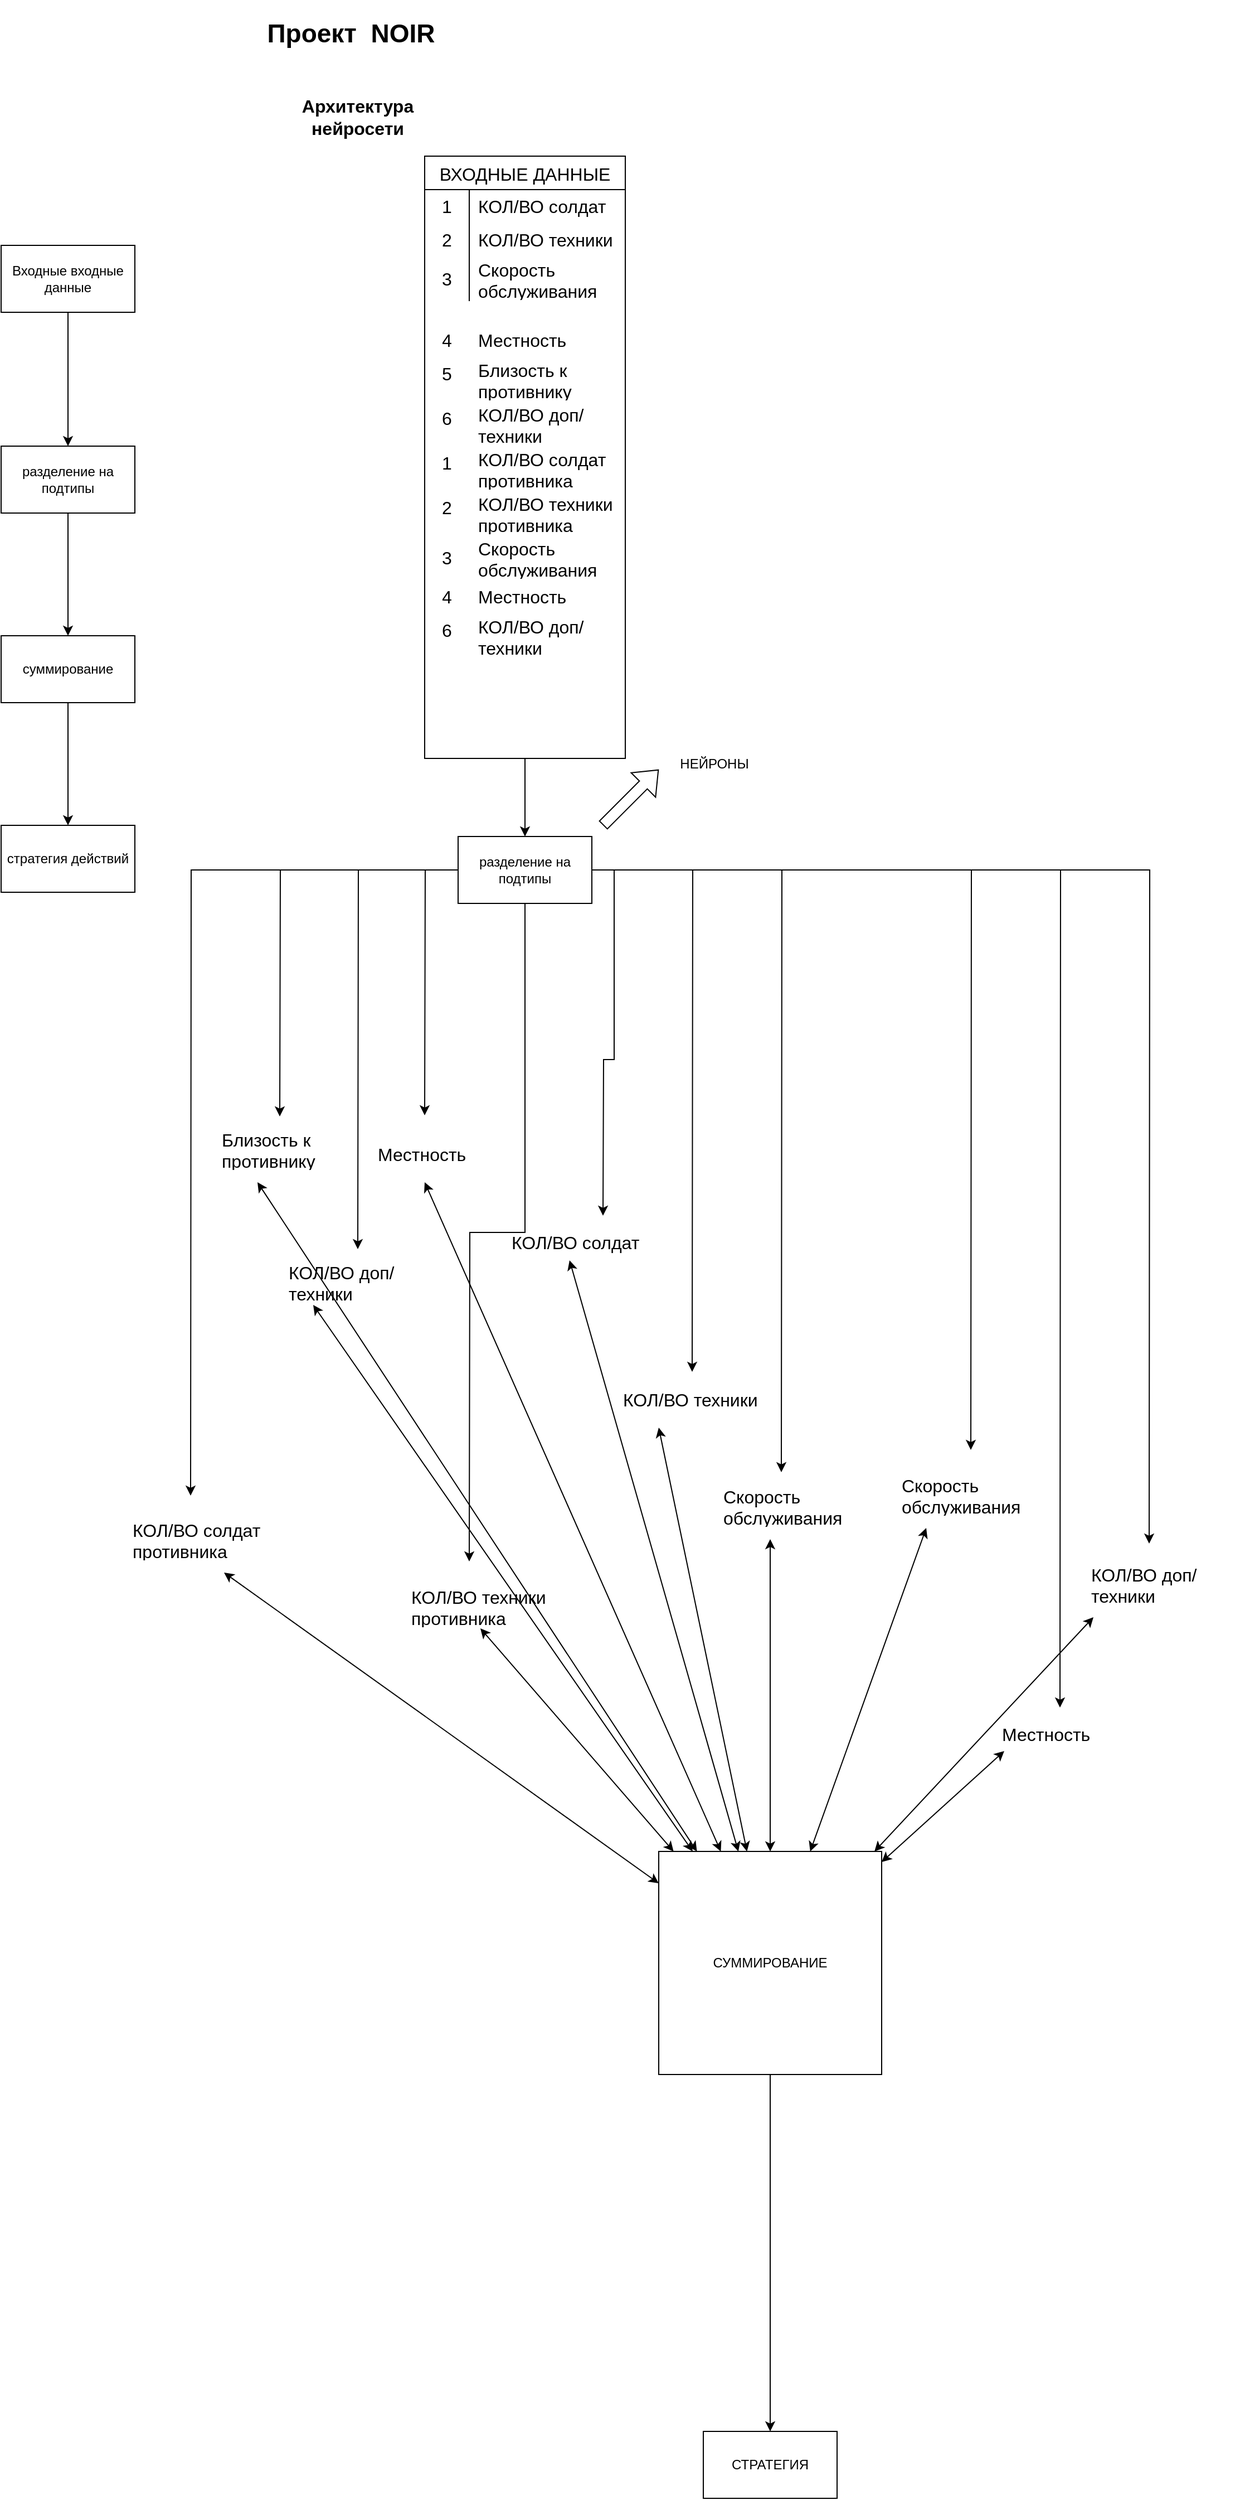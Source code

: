<mxfile version="23.0.2" type="device">
  <diagram name="Страница — 1" id="a1_RVUIByoCE8yIeBbWG">
    <mxGraphModel dx="1307" dy="861" grid="1" gridSize="10" guides="1" tooltips="1" connect="1" arrows="1" fold="1" page="1" pageScale="1" pageWidth="827" pageHeight="1169" math="0" shadow="0">
      <root>
        <mxCell id="0" />
        <mxCell id="1" parent="0" />
        <mxCell id="GUDZukZb5PEDSsjgiZrm-1" value="Проект&amp;nbsp; NOIR" style="text;html=1;strokeColor=none;fillColor=none;align=center;verticalAlign=middle;whiteSpace=wrap;rounded=0;fontSize=23;fontStyle=1" vertex="1" parent="1">
          <mxGeometry x="291" y="40" width="246" height="60" as="geometry" />
        </mxCell>
        <mxCell id="GUDZukZb5PEDSsjgiZrm-2" value="Архитектура нейросети" style="text;html=1;strokeColor=none;fillColor=none;align=center;verticalAlign=middle;whiteSpace=wrap;rounded=0;fontSize=16;fontStyle=1" vertex="1" parent="1">
          <mxGeometry x="330" y="130" width="180" height="30" as="geometry" />
        </mxCell>
        <mxCell id="GUDZukZb5PEDSsjgiZrm-3" value="Входные входные данные" style="rounded=0;whiteSpace=wrap;html=1;" vertex="1" parent="1">
          <mxGeometry x="100" y="260" width="120" height="60" as="geometry" />
        </mxCell>
        <mxCell id="GUDZukZb5PEDSsjgiZrm-4" value="" style="endArrow=classic;html=1;rounded=0;" edge="1" parent="1" source="GUDZukZb5PEDSsjgiZrm-3">
          <mxGeometry width="50" height="50" relative="1" as="geometry">
            <mxPoint x="390" y="450" as="sourcePoint" />
            <mxPoint x="160" y="440" as="targetPoint" />
          </mxGeometry>
        </mxCell>
        <mxCell id="GUDZukZb5PEDSsjgiZrm-5" value="разделение на подтипы" style="rounded=0;whiteSpace=wrap;html=1;" vertex="1" parent="1">
          <mxGeometry x="100" y="440" width="120" height="60" as="geometry" />
        </mxCell>
        <mxCell id="GUDZukZb5PEDSsjgiZrm-6" value="" style="endArrow=classic;html=1;rounded=0;" edge="1" parent="1" source="GUDZukZb5PEDSsjgiZrm-5">
          <mxGeometry width="50" height="50" relative="1" as="geometry">
            <mxPoint x="160" y="490" as="sourcePoint" />
            <mxPoint x="160" y="610" as="targetPoint" />
          </mxGeometry>
        </mxCell>
        <mxCell id="GUDZukZb5PEDSsjgiZrm-7" value="суммирование" style="rounded=0;whiteSpace=wrap;html=1;" vertex="1" parent="1">
          <mxGeometry x="100" y="610" width="120" height="60" as="geometry" />
        </mxCell>
        <mxCell id="GUDZukZb5PEDSsjgiZrm-8" value="" style="endArrow=classic;html=1;rounded=0;" edge="1" parent="1" source="GUDZukZb5PEDSsjgiZrm-7">
          <mxGeometry width="50" height="50" relative="1" as="geometry">
            <mxPoint x="160" y="660" as="sourcePoint" />
            <mxPoint x="160" y="780" as="targetPoint" />
          </mxGeometry>
        </mxCell>
        <mxCell id="GUDZukZb5PEDSsjgiZrm-9" value="стратегия действий" style="rounded=0;whiteSpace=wrap;html=1;" vertex="1" parent="1">
          <mxGeometry x="100" y="780" width="120" height="60" as="geometry" />
        </mxCell>
        <mxCell id="GUDZukZb5PEDSsjgiZrm-41" style="edgeStyle=orthogonalEdgeStyle;rounded=0;orthogonalLoop=1;jettySize=auto;html=1;" edge="1" parent="1" source="GUDZukZb5PEDSsjgiZrm-10" target="GUDZukZb5PEDSsjgiZrm-42">
          <mxGeometry relative="1" as="geometry">
            <mxPoint x="570" y="790" as="targetPoint" />
          </mxGeometry>
        </mxCell>
        <mxCell id="GUDZukZb5PEDSsjgiZrm-10" value="ВХОДНЫЕ ДАННЫЕ" style="shape=table;startSize=30;container=1;collapsible=0;childLayout=tableLayout;fixedRows=1;rowLines=0;fontStyle=0;strokeColor=default;fontSize=16;" vertex="1" parent="1">
          <mxGeometry x="480" y="180" width="180" height="540" as="geometry" />
        </mxCell>
        <mxCell id="GUDZukZb5PEDSsjgiZrm-11" value="" style="shape=tableRow;horizontal=0;startSize=0;swimlaneHead=0;swimlaneBody=0;top=0;left=0;bottom=0;right=0;collapsible=0;dropTarget=0;fillColor=none;points=[[0,0.5],[1,0.5]];portConstraint=eastwest;strokeColor=inherit;fontSize=16;" vertex="1" parent="GUDZukZb5PEDSsjgiZrm-10">
          <mxGeometry y="30" width="180" height="30" as="geometry" />
        </mxCell>
        <mxCell id="GUDZukZb5PEDSsjgiZrm-12" value="1" style="shape=partialRectangle;html=1;whiteSpace=wrap;connectable=0;fillColor=none;top=0;left=0;bottom=0;right=0;overflow=hidden;pointerEvents=1;strokeColor=inherit;fontSize=16;" vertex="1" parent="GUDZukZb5PEDSsjgiZrm-11">
          <mxGeometry width="40" height="30" as="geometry">
            <mxRectangle width="40" height="30" as="alternateBounds" />
          </mxGeometry>
        </mxCell>
        <mxCell id="GUDZukZb5PEDSsjgiZrm-13" value="КОЛ/ВО солдат" style="shape=partialRectangle;html=1;whiteSpace=wrap;connectable=0;fillColor=none;top=0;left=0;bottom=0;right=0;align=left;spacingLeft=6;overflow=hidden;strokeColor=inherit;fontSize=16;" vertex="1" parent="GUDZukZb5PEDSsjgiZrm-11">
          <mxGeometry x="40" width="140" height="30" as="geometry">
            <mxRectangle width="140" height="30" as="alternateBounds" />
          </mxGeometry>
        </mxCell>
        <mxCell id="GUDZukZb5PEDSsjgiZrm-14" value="" style="shape=tableRow;horizontal=0;startSize=0;swimlaneHead=0;swimlaneBody=0;top=0;left=0;bottom=0;right=0;collapsible=0;dropTarget=0;fillColor=none;points=[[0,0.5],[1,0.5]];portConstraint=eastwest;strokeColor=inherit;fontSize=16;" vertex="1" parent="GUDZukZb5PEDSsjgiZrm-10">
          <mxGeometry y="60" width="180" height="30" as="geometry" />
        </mxCell>
        <mxCell id="GUDZukZb5PEDSsjgiZrm-15" value="2" style="shape=partialRectangle;html=1;whiteSpace=wrap;connectable=0;fillColor=none;top=0;left=0;bottom=0;right=0;overflow=hidden;strokeColor=inherit;fontSize=16;" vertex="1" parent="GUDZukZb5PEDSsjgiZrm-14">
          <mxGeometry width="40" height="30" as="geometry">
            <mxRectangle width="40" height="30" as="alternateBounds" />
          </mxGeometry>
        </mxCell>
        <mxCell id="GUDZukZb5PEDSsjgiZrm-16" value="КОЛ/ВО техники" style="shape=partialRectangle;html=1;whiteSpace=wrap;connectable=0;fillColor=none;top=0;left=0;bottom=0;right=0;align=left;spacingLeft=6;overflow=hidden;strokeColor=inherit;fontSize=16;" vertex="1" parent="GUDZukZb5PEDSsjgiZrm-14">
          <mxGeometry x="40" width="140" height="30" as="geometry">
            <mxRectangle width="140" height="30" as="alternateBounds" />
          </mxGeometry>
        </mxCell>
        <mxCell id="GUDZukZb5PEDSsjgiZrm-17" value="" style="shape=tableRow;horizontal=0;startSize=0;swimlaneHead=0;swimlaneBody=0;top=0;left=0;bottom=0;right=0;collapsible=0;dropTarget=0;fillColor=none;points=[[0,0.5],[1,0.5]];portConstraint=eastwest;strokeColor=inherit;fontSize=16;" vertex="1" parent="GUDZukZb5PEDSsjgiZrm-10">
          <mxGeometry y="90" width="180" height="40" as="geometry" />
        </mxCell>
        <mxCell id="GUDZukZb5PEDSsjgiZrm-18" value="3" style="shape=partialRectangle;html=1;whiteSpace=wrap;connectable=0;fillColor=none;top=0;left=0;bottom=0;right=0;overflow=hidden;strokeColor=inherit;fontSize=16;" vertex="1" parent="GUDZukZb5PEDSsjgiZrm-17">
          <mxGeometry width="40" height="40" as="geometry">
            <mxRectangle width="40" height="40" as="alternateBounds" />
          </mxGeometry>
        </mxCell>
        <mxCell id="GUDZukZb5PEDSsjgiZrm-19" value="Скорость обслуживания" style="shape=partialRectangle;html=1;whiteSpace=wrap;connectable=0;fillColor=none;top=0;left=0;bottom=0;right=0;align=left;spacingLeft=6;overflow=hidden;strokeColor=inherit;fontSize=16;" vertex="1" parent="GUDZukZb5PEDSsjgiZrm-17">
          <mxGeometry x="40" width="140" height="40" as="geometry">
            <mxRectangle width="140" height="40" as="alternateBounds" />
          </mxGeometry>
        </mxCell>
        <mxCell id="GUDZukZb5PEDSsjgiZrm-20" value="4" style="shape=partialRectangle;html=1;whiteSpace=wrap;connectable=0;fillColor=none;top=0;left=0;bottom=0;right=0;overflow=hidden;strokeColor=inherit;fontSize=16;" vertex="1" parent="1">
          <mxGeometry x="480" y="330" width="40" height="30" as="geometry">
            <mxRectangle width="40" height="30" as="alternateBounds" />
          </mxGeometry>
        </mxCell>
        <mxCell id="GUDZukZb5PEDSsjgiZrm-21" value="Местность&amp;nbsp;" style="shape=partialRectangle;html=1;whiteSpace=wrap;connectable=0;fillColor=none;top=0;left=0;bottom=0;right=0;align=left;spacingLeft=6;overflow=hidden;strokeColor=inherit;fontSize=16;" vertex="1" parent="1">
          <mxGeometry x="520" y="330" width="140" height="30" as="geometry">
            <mxRectangle width="140" height="30" as="alternateBounds" />
          </mxGeometry>
        </mxCell>
        <mxCell id="GUDZukZb5PEDSsjgiZrm-23" value="5" style="shape=partialRectangle;html=1;whiteSpace=wrap;connectable=0;fillColor=none;top=0;left=0;bottom=0;right=0;overflow=hidden;strokeColor=inherit;fontSize=16;" vertex="1" parent="1">
          <mxGeometry x="480" y="360" width="40" height="30" as="geometry">
            <mxRectangle width="40" height="30" as="alternateBounds" />
          </mxGeometry>
        </mxCell>
        <mxCell id="GUDZukZb5PEDSsjgiZrm-24" value="Близость к противнику" style="shape=partialRectangle;html=1;whiteSpace=wrap;connectable=0;fillColor=none;top=0;left=0;bottom=0;right=0;align=left;spacingLeft=6;overflow=hidden;strokeColor=inherit;fontSize=16;" vertex="1" parent="1">
          <mxGeometry x="520" y="360" width="140" height="40" as="geometry">
            <mxRectangle width="140" height="30" as="alternateBounds" />
          </mxGeometry>
        </mxCell>
        <mxCell id="GUDZukZb5PEDSsjgiZrm-25" value="6" style="shape=partialRectangle;html=1;whiteSpace=wrap;connectable=0;fillColor=none;top=0;left=0;bottom=0;right=0;overflow=hidden;strokeColor=inherit;fontSize=16;" vertex="1" parent="1">
          <mxGeometry x="480" y="400" width="40" height="30" as="geometry">
            <mxRectangle width="40" height="30" as="alternateBounds" />
          </mxGeometry>
        </mxCell>
        <mxCell id="GUDZukZb5PEDSsjgiZrm-26" value="КОЛ/ВО доп/техники" style="shape=partialRectangle;html=1;whiteSpace=wrap;connectable=0;fillColor=none;top=0;left=0;bottom=0;right=0;align=left;spacingLeft=6;overflow=hidden;strokeColor=inherit;fontSize=16;" vertex="1" parent="1">
          <mxGeometry x="520" y="400" width="140" height="40" as="geometry">
            <mxRectangle width="140" height="30" as="alternateBounds" />
          </mxGeometry>
        </mxCell>
        <mxCell id="GUDZukZb5PEDSsjgiZrm-31" value="1" style="shape=partialRectangle;html=1;whiteSpace=wrap;connectable=0;fillColor=none;top=0;left=0;bottom=0;right=0;overflow=hidden;pointerEvents=1;strokeColor=inherit;fontSize=16;" vertex="1" parent="1">
          <mxGeometry x="480" y="440" width="40" height="30" as="geometry">
            <mxRectangle width="40" height="30" as="alternateBounds" />
          </mxGeometry>
        </mxCell>
        <mxCell id="GUDZukZb5PEDSsjgiZrm-32" value="КОЛ/ВО солдат противника" style="shape=partialRectangle;html=1;whiteSpace=wrap;connectable=0;fillColor=none;top=0;left=0;bottom=0;right=0;align=left;spacingLeft=6;overflow=hidden;strokeColor=inherit;fontSize=16;" vertex="1" parent="1">
          <mxGeometry x="520" y="440" width="140" height="40" as="geometry">
            <mxRectangle width="140" height="30" as="alternateBounds" />
          </mxGeometry>
        </mxCell>
        <mxCell id="GUDZukZb5PEDSsjgiZrm-33" value="2" style="shape=partialRectangle;html=1;whiteSpace=wrap;connectable=0;fillColor=none;top=0;left=0;bottom=0;right=0;overflow=hidden;strokeColor=inherit;fontSize=16;" vertex="1" parent="1">
          <mxGeometry x="480" y="480" width="40" height="30" as="geometry">
            <mxRectangle width="40" height="30" as="alternateBounds" />
          </mxGeometry>
        </mxCell>
        <mxCell id="GUDZukZb5PEDSsjgiZrm-34" value="КОЛ/ВО техники противника" style="shape=partialRectangle;html=1;whiteSpace=wrap;connectable=0;fillColor=none;top=0;left=0;bottom=0;right=0;align=left;spacingLeft=6;overflow=hidden;strokeColor=inherit;fontSize=16;" vertex="1" parent="1">
          <mxGeometry x="520" y="480" width="140" height="40" as="geometry">
            <mxRectangle width="140" height="30" as="alternateBounds" />
          </mxGeometry>
        </mxCell>
        <mxCell id="GUDZukZb5PEDSsjgiZrm-35" value="3" style="shape=partialRectangle;html=1;whiteSpace=wrap;connectable=0;fillColor=none;top=0;left=0;bottom=0;right=0;overflow=hidden;strokeColor=inherit;fontSize=16;" vertex="1" parent="1">
          <mxGeometry x="480" y="520" width="40" height="40" as="geometry">
            <mxRectangle width="40" height="40" as="alternateBounds" />
          </mxGeometry>
        </mxCell>
        <mxCell id="GUDZukZb5PEDSsjgiZrm-36" value="Скорость обслуживания" style="shape=partialRectangle;html=1;whiteSpace=wrap;connectable=0;fillColor=none;top=0;left=0;bottom=0;right=0;align=left;spacingLeft=6;overflow=hidden;strokeColor=inherit;fontSize=16;" vertex="1" parent="1">
          <mxGeometry x="520" y="520" width="140" height="40" as="geometry">
            <mxRectangle width="140" height="40" as="alternateBounds" />
          </mxGeometry>
        </mxCell>
        <mxCell id="GUDZukZb5PEDSsjgiZrm-37" value="4" style="shape=partialRectangle;html=1;whiteSpace=wrap;connectable=0;fillColor=none;top=0;left=0;bottom=0;right=0;overflow=hidden;strokeColor=inherit;fontSize=16;" vertex="1" parent="1">
          <mxGeometry x="480" y="560" width="40" height="30" as="geometry">
            <mxRectangle width="40" height="30" as="alternateBounds" />
          </mxGeometry>
        </mxCell>
        <mxCell id="GUDZukZb5PEDSsjgiZrm-38" value="Местность&amp;nbsp;" style="shape=partialRectangle;html=1;whiteSpace=wrap;connectable=0;fillColor=none;top=0;left=0;bottom=0;right=0;align=left;spacingLeft=6;overflow=hidden;strokeColor=inherit;fontSize=16;" vertex="1" parent="1">
          <mxGeometry x="520" y="560" width="140" height="30" as="geometry">
            <mxRectangle width="140" height="30" as="alternateBounds" />
          </mxGeometry>
        </mxCell>
        <mxCell id="GUDZukZb5PEDSsjgiZrm-39" value="6" style="shape=partialRectangle;html=1;whiteSpace=wrap;connectable=0;fillColor=none;top=0;left=0;bottom=0;right=0;overflow=hidden;strokeColor=inherit;fontSize=16;" vertex="1" parent="1">
          <mxGeometry x="480" y="590" width="40" height="30" as="geometry">
            <mxRectangle width="40" height="30" as="alternateBounds" />
          </mxGeometry>
        </mxCell>
        <mxCell id="GUDZukZb5PEDSsjgiZrm-40" value="КОЛ/ВО доп/техники противника" style="shape=partialRectangle;html=1;whiteSpace=wrap;connectable=0;fillColor=none;top=0;left=0;bottom=0;right=0;align=left;spacingLeft=6;overflow=hidden;strokeColor=inherit;fontSize=16;" vertex="1" parent="1">
          <mxGeometry x="520" y="590" width="140" height="40" as="geometry">
            <mxRectangle width="140" height="30" as="alternateBounds" />
          </mxGeometry>
        </mxCell>
        <mxCell id="GUDZukZb5PEDSsjgiZrm-43" style="edgeStyle=orthogonalEdgeStyle;rounded=0;orthogonalLoop=1;jettySize=auto;html=1;" edge="1" parent="1" source="GUDZukZb5PEDSsjgiZrm-42">
          <mxGeometry relative="1" as="geometry">
            <mxPoint x="350" y="1041" as="targetPoint" />
          </mxGeometry>
        </mxCell>
        <mxCell id="GUDZukZb5PEDSsjgiZrm-44" style="edgeStyle=orthogonalEdgeStyle;rounded=0;orthogonalLoop=1;jettySize=auto;html=1;" edge="1" parent="1" source="GUDZukZb5PEDSsjgiZrm-42">
          <mxGeometry relative="1" as="geometry">
            <mxPoint x="420" y="1160" as="targetPoint" />
          </mxGeometry>
        </mxCell>
        <mxCell id="GUDZukZb5PEDSsjgiZrm-45" style="edgeStyle=orthogonalEdgeStyle;rounded=0;orthogonalLoop=1;jettySize=auto;html=1;" edge="1" parent="1" source="GUDZukZb5PEDSsjgiZrm-42">
          <mxGeometry relative="1" as="geometry">
            <mxPoint x="480" y="1040" as="targetPoint" />
          </mxGeometry>
        </mxCell>
        <mxCell id="GUDZukZb5PEDSsjgiZrm-46" style="edgeStyle=orthogonalEdgeStyle;rounded=0;orthogonalLoop=1;jettySize=auto;html=1;" edge="1" parent="1" source="GUDZukZb5PEDSsjgiZrm-42">
          <mxGeometry relative="1" as="geometry">
            <mxPoint x="800" y="1360" as="targetPoint" />
          </mxGeometry>
        </mxCell>
        <mxCell id="GUDZukZb5PEDSsjgiZrm-47" style="edgeStyle=orthogonalEdgeStyle;rounded=0;orthogonalLoop=1;jettySize=auto;html=1;" edge="1" parent="1" source="GUDZukZb5PEDSsjgiZrm-42">
          <mxGeometry relative="1" as="geometry">
            <mxPoint x="720" y="1270" as="targetPoint" />
          </mxGeometry>
        </mxCell>
        <mxCell id="GUDZukZb5PEDSsjgiZrm-48" style="edgeStyle=orthogonalEdgeStyle;rounded=0;orthogonalLoop=1;jettySize=auto;html=1;" edge="1" parent="1" source="GUDZukZb5PEDSsjgiZrm-42">
          <mxGeometry relative="1" as="geometry">
            <mxPoint x="640" y="1130" as="targetPoint" />
          </mxGeometry>
        </mxCell>
        <mxCell id="GUDZukZb5PEDSsjgiZrm-55" style="edgeStyle=orthogonalEdgeStyle;rounded=0;orthogonalLoop=1;jettySize=auto;html=1;" edge="1" parent="1" source="GUDZukZb5PEDSsjgiZrm-42">
          <mxGeometry relative="1" as="geometry">
            <mxPoint x="270" y="1381" as="targetPoint" />
          </mxGeometry>
        </mxCell>
        <mxCell id="GUDZukZb5PEDSsjgiZrm-56" style="edgeStyle=orthogonalEdgeStyle;rounded=0;orthogonalLoop=1;jettySize=auto;html=1;" edge="1" parent="1" source="GUDZukZb5PEDSsjgiZrm-42">
          <mxGeometry relative="1" as="geometry">
            <mxPoint x="520" y="1440" as="targetPoint" />
          </mxGeometry>
        </mxCell>
        <mxCell id="GUDZukZb5PEDSsjgiZrm-57" style="edgeStyle=orthogonalEdgeStyle;rounded=0;orthogonalLoop=1;jettySize=auto;html=1;" edge="1" parent="1" source="GUDZukZb5PEDSsjgiZrm-42">
          <mxGeometry relative="1" as="geometry">
            <mxPoint x="970" y="1340" as="targetPoint" />
          </mxGeometry>
        </mxCell>
        <mxCell id="GUDZukZb5PEDSsjgiZrm-58" style="edgeStyle=orthogonalEdgeStyle;rounded=0;orthogonalLoop=1;jettySize=auto;html=1;" edge="1" parent="1" source="GUDZukZb5PEDSsjgiZrm-42">
          <mxGeometry relative="1" as="geometry">
            <mxPoint x="1130" y="1424" as="targetPoint" />
          </mxGeometry>
        </mxCell>
        <mxCell id="GUDZukZb5PEDSsjgiZrm-59" style="edgeStyle=orthogonalEdgeStyle;rounded=0;orthogonalLoop=1;jettySize=auto;html=1;" edge="1" parent="1" source="GUDZukZb5PEDSsjgiZrm-42">
          <mxGeometry relative="1" as="geometry">
            <mxPoint x="1050" y="1571" as="targetPoint" />
          </mxGeometry>
        </mxCell>
        <mxCell id="GUDZukZb5PEDSsjgiZrm-42" value="разделение на подтипы" style="rounded=0;whiteSpace=wrap;html=1;" vertex="1" parent="1">
          <mxGeometry x="510" y="790" width="120" height="60" as="geometry" />
        </mxCell>
        <mxCell id="GUDZukZb5PEDSsjgiZrm-49" value="КОЛ/ВО солдат" style="shape=partialRectangle;html=1;whiteSpace=wrap;connectable=0;fillColor=none;top=0;left=0;bottom=0;right=0;align=left;spacingLeft=6;overflow=hidden;strokeColor=inherit;fontSize=16;" vertex="1" parent="1">
          <mxGeometry x="550" y="1139" width="140" height="30" as="geometry">
            <mxRectangle width="140" height="30" as="alternateBounds" />
          </mxGeometry>
        </mxCell>
        <mxCell id="GUDZukZb5PEDSsjgiZrm-50" value="КОЛ/ВО техники" style="shape=partialRectangle;html=1;whiteSpace=wrap;connectable=0;fillColor=none;top=0;left=0;bottom=0;right=0;align=left;spacingLeft=6;overflow=hidden;strokeColor=inherit;fontSize=16;" vertex="1" parent="1">
          <mxGeometry x="650" y="1280" width="140" height="30" as="geometry">
            <mxRectangle width="140" height="30" as="alternateBounds" />
          </mxGeometry>
        </mxCell>
        <mxCell id="GUDZukZb5PEDSsjgiZrm-51" value="Скорость обслуживания" style="shape=partialRectangle;html=1;whiteSpace=wrap;connectable=0;fillColor=none;top=0;left=0;bottom=0;right=0;align=left;spacingLeft=6;overflow=hidden;strokeColor=inherit;fontSize=16;" vertex="1" parent="1">
          <mxGeometry x="740" y="1370" width="140" height="40" as="geometry">
            <mxRectangle width="140" height="40" as="alternateBounds" />
          </mxGeometry>
        </mxCell>
        <mxCell id="GUDZukZb5PEDSsjgiZrm-52" value="Местность&amp;nbsp;" style="shape=partialRectangle;html=1;whiteSpace=wrap;connectable=0;fillColor=none;top=0;left=0;bottom=0;right=0;align=left;spacingLeft=6;overflow=hidden;strokeColor=inherit;fontSize=16;" vertex="1" parent="1">
          <mxGeometry x="430" y="1060" width="140" height="30" as="geometry">
            <mxRectangle width="140" height="30" as="alternateBounds" />
          </mxGeometry>
        </mxCell>
        <mxCell id="GUDZukZb5PEDSsjgiZrm-53" value="Близость к противнику" style="shape=partialRectangle;html=1;whiteSpace=wrap;connectable=0;fillColor=none;top=0;left=0;bottom=0;right=0;align=left;spacingLeft=6;overflow=hidden;strokeColor=inherit;fontSize=16;" vertex="1" parent="1">
          <mxGeometry x="290" y="1050" width="140" height="40" as="geometry">
            <mxRectangle width="140" height="30" as="alternateBounds" />
          </mxGeometry>
        </mxCell>
        <mxCell id="GUDZukZb5PEDSsjgiZrm-54" value="КОЛ/ВО доп/техники" style="shape=partialRectangle;html=1;whiteSpace=wrap;connectable=0;fillColor=none;top=0;left=0;bottom=0;right=0;align=left;spacingLeft=6;overflow=hidden;strokeColor=inherit;fontSize=16;" vertex="1" parent="1">
          <mxGeometry x="350" y="1169" width="140" height="40" as="geometry">
            <mxRectangle width="140" height="30" as="alternateBounds" />
          </mxGeometry>
        </mxCell>
        <mxCell id="GUDZukZb5PEDSsjgiZrm-61" value="КОЛ/ВО солдат противника" style="shape=partialRectangle;html=1;whiteSpace=wrap;connectable=0;fillColor=none;top=0;left=0;bottom=0;right=0;align=left;spacingLeft=6;overflow=hidden;strokeColor=inherit;fontSize=16;" vertex="1" parent="1">
          <mxGeometry x="210" y="1400" width="140" height="40" as="geometry">
            <mxRectangle width="140" height="30" as="alternateBounds" />
          </mxGeometry>
        </mxCell>
        <mxCell id="GUDZukZb5PEDSsjgiZrm-62" value="КОЛ/ВО техники противника" style="shape=partialRectangle;html=1;whiteSpace=wrap;connectable=0;fillColor=none;top=0;left=0;bottom=0;right=0;align=left;spacingLeft=6;overflow=hidden;strokeColor=inherit;fontSize=16;" vertex="1" parent="1">
          <mxGeometry x="460" y="1460" width="140" height="40" as="geometry">
            <mxRectangle width="140" height="30" as="alternateBounds" />
          </mxGeometry>
        </mxCell>
        <mxCell id="GUDZukZb5PEDSsjgiZrm-63" value="Скорость обслуживания" style="shape=partialRectangle;html=1;whiteSpace=wrap;connectable=0;fillColor=none;top=0;left=0;bottom=0;right=0;align=left;spacingLeft=6;overflow=hidden;strokeColor=inherit;fontSize=16;" vertex="1" parent="1">
          <mxGeometry x="900" y="1360" width="140" height="40" as="geometry">
            <mxRectangle width="140" height="40" as="alternateBounds" />
          </mxGeometry>
        </mxCell>
        <mxCell id="GUDZukZb5PEDSsjgiZrm-64" value="Местность&amp;nbsp;" style="shape=partialRectangle;html=1;whiteSpace=wrap;connectable=0;fillColor=none;top=0;left=0;bottom=0;right=0;align=left;spacingLeft=6;overflow=hidden;strokeColor=inherit;fontSize=16;" vertex="1" parent="1">
          <mxGeometry x="990" y="1580" width="140" height="30" as="geometry">
            <mxRectangle width="140" height="30" as="alternateBounds" />
          </mxGeometry>
        </mxCell>
        <mxCell id="GUDZukZb5PEDSsjgiZrm-65" value="КОЛ/ВО доп/техники противника" style="shape=partialRectangle;html=1;whiteSpace=wrap;connectable=0;fillColor=none;top=0;left=0;bottom=0;right=0;align=left;spacingLeft=6;overflow=hidden;strokeColor=inherit;fontSize=16;" vertex="1" parent="1">
          <mxGeometry x="1070" y="1440" width="140" height="40" as="geometry">
            <mxRectangle width="140" height="30" as="alternateBounds" />
          </mxGeometry>
        </mxCell>
        <mxCell id="GUDZukZb5PEDSsjgiZrm-66" value="" style="shape=flexArrow;endArrow=classic;html=1;rounded=0;" edge="1" parent="1">
          <mxGeometry width="50" height="50" relative="1" as="geometry">
            <mxPoint x="640" y="780" as="sourcePoint" />
            <mxPoint x="690" y="730" as="targetPoint" />
          </mxGeometry>
        </mxCell>
        <mxCell id="GUDZukZb5PEDSsjgiZrm-67" value="НЕЙРОНЫ" style="text;html=1;strokeColor=none;fillColor=none;align=center;verticalAlign=middle;whiteSpace=wrap;rounded=0;" vertex="1" parent="1">
          <mxGeometry x="690" y="710" width="100" height="30" as="geometry" />
        </mxCell>
        <mxCell id="GUDZukZb5PEDSsjgiZrm-68" value="СУММИРОВАНИЕ" style="whiteSpace=wrap;html=1;aspect=fixed;" vertex="1" parent="1">
          <mxGeometry x="690" y="1700" width="200" height="200" as="geometry" />
        </mxCell>
        <mxCell id="GUDZukZb5PEDSsjgiZrm-69" value="" style="endArrow=classic;startArrow=classic;html=1;rounded=0;" edge="1" parent="1" target="GUDZukZb5PEDSsjgiZrm-68">
          <mxGeometry width="50" height="50" relative="1" as="geometry">
            <mxPoint x="300" y="1450" as="sourcePoint" />
            <mxPoint x="770" y="1580" as="targetPoint" />
          </mxGeometry>
        </mxCell>
        <mxCell id="GUDZukZb5PEDSsjgiZrm-70" value="" style="endArrow=classic;startArrow=classic;html=1;rounded=0;" edge="1" parent="1" target="GUDZukZb5PEDSsjgiZrm-68">
          <mxGeometry width="50" height="50" relative="1" as="geometry">
            <mxPoint x="530" y="1500" as="sourcePoint" />
            <mxPoint x="700" y="1739" as="targetPoint" />
          </mxGeometry>
        </mxCell>
        <mxCell id="GUDZukZb5PEDSsjgiZrm-71" value="" style="endArrow=classic;startArrow=classic;html=1;rounded=0;" edge="1" parent="1" target="GUDZukZb5PEDSsjgiZrm-68">
          <mxGeometry width="50" height="50" relative="1" as="geometry">
            <mxPoint x="790" y="1420" as="sourcePoint" />
            <mxPoint x="713" y="1710" as="targetPoint" />
          </mxGeometry>
        </mxCell>
        <mxCell id="GUDZukZb5PEDSsjgiZrm-72" value="" style="endArrow=classic;startArrow=classic;html=1;rounded=0;" edge="1" parent="1" target="GUDZukZb5PEDSsjgiZrm-68">
          <mxGeometry width="50" height="50" relative="1" as="geometry">
            <mxPoint x="930" y="1410" as="sourcePoint" />
            <mxPoint x="800" y="1710" as="targetPoint" />
          </mxGeometry>
        </mxCell>
        <mxCell id="GUDZukZb5PEDSsjgiZrm-73" value="" style="endArrow=classic;startArrow=classic;html=1;rounded=0;" edge="1" parent="1" target="GUDZukZb5PEDSsjgiZrm-68">
          <mxGeometry width="50" height="50" relative="1" as="geometry">
            <mxPoint x="1000" y="1610" as="sourcePoint" />
            <mxPoint x="836" y="1710" as="targetPoint" />
          </mxGeometry>
        </mxCell>
        <mxCell id="GUDZukZb5PEDSsjgiZrm-74" value="" style="endArrow=classic;startArrow=classic;html=1;rounded=0;" edge="1" parent="1" target="GUDZukZb5PEDSsjgiZrm-68">
          <mxGeometry width="50" height="50" relative="1" as="geometry">
            <mxPoint x="1080" y="1490" as="sourcePoint" />
            <mxPoint x="900" y="1720" as="targetPoint" />
          </mxGeometry>
        </mxCell>
        <mxCell id="GUDZukZb5PEDSsjgiZrm-75" value="" style="endArrow=classic;startArrow=classic;html=1;rounded=0;" edge="1" parent="1" target="GUDZukZb5PEDSsjgiZrm-68">
          <mxGeometry width="50" height="50" relative="1" as="geometry">
            <mxPoint x="690" y="1320" as="sourcePoint" />
            <mxPoint x="894" y="1710" as="targetPoint" />
          </mxGeometry>
        </mxCell>
        <mxCell id="GUDZukZb5PEDSsjgiZrm-76" value="" style="endArrow=classic;startArrow=classic;html=1;rounded=0;" edge="1" parent="1" target="GUDZukZb5PEDSsjgiZrm-68">
          <mxGeometry width="50" height="50" relative="1" as="geometry">
            <mxPoint x="380" y="1210" as="sourcePoint" />
            <mxPoint x="779" y="1710" as="targetPoint" />
          </mxGeometry>
        </mxCell>
        <mxCell id="GUDZukZb5PEDSsjgiZrm-77" value="" style="endArrow=classic;startArrow=classic;html=1;rounded=0;" edge="1" parent="1" target="GUDZukZb5PEDSsjgiZrm-68">
          <mxGeometry width="50" height="50" relative="1" as="geometry">
            <mxPoint x="330" y="1100" as="sourcePoint" />
            <mxPoint x="731" y="1710" as="targetPoint" />
          </mxGeometry>
        </mxCell>
        <mxCell id="GUDZukZb5PEDSsjgiZrm-78" value="" style="endArrow=classic;startArrow=classic;html=1;rounded=0;" edge="1" parent="1" target="GUDZukZb5PEDSsjgiZrm-68">
          <mxGeometry width="50" height="50" relative="1" as="geometry">
            <mxPoint x="610" y="1170" as="sourcePoint" />
            <mxPoint x="734" y="1710" as="targetPoint" />
          </mxGeometry>
        </mxCell>
        <mxCell id="GUDZukZb5PEDSsjgiZrm-79" value="" style="endArrow=classic;startArrow=classic;html=1;rounded=0;" edge="1" parent="1" target="GUDZukZb5PEDSsjgiZrm-68">
          <mxGeometry width="50" height="50" relative="1" as="geometry">
            <mxPoint x="480" y="1100" as="sourcePoint" />
            <mxPoint x="771" y="1710" as="targetPoint" />
          </mxGeometry>
        </mxCell>
        <mxCell id="GUDZukZb5PEDSsjgiZrm-80" value="" style="endArrow=classic;html=1;rounded=0;" edge="1" parent="1" source="GUDZukZb5PEDSsjgiZrm-68" target="GUDZukZb5PEDSsjgiZrm-81">
          <mxGeometry width="50" height="50" relative="1" as="geometry">
            <mxPoint x="790" y="2090" as="sourcePoint" />
            <mxPoint x="790" y="2250" as="targetPoint" />
          </mxGeometry>
        </mxCell>
        <mxCell id="GUDZukZb5PEDSsjgiZrm-81" value="СТРАТЕГИЯ" style="rounded=0;whiteSpace=wrap;html=1;" vertex="1" parent="1">
          <mxGeometry x="730" y="2220" width="120" height="60" as="geometry" />
        </mxCell>
      </root>
    </mxGraphModel>
  </diagram>
</mxfile>
